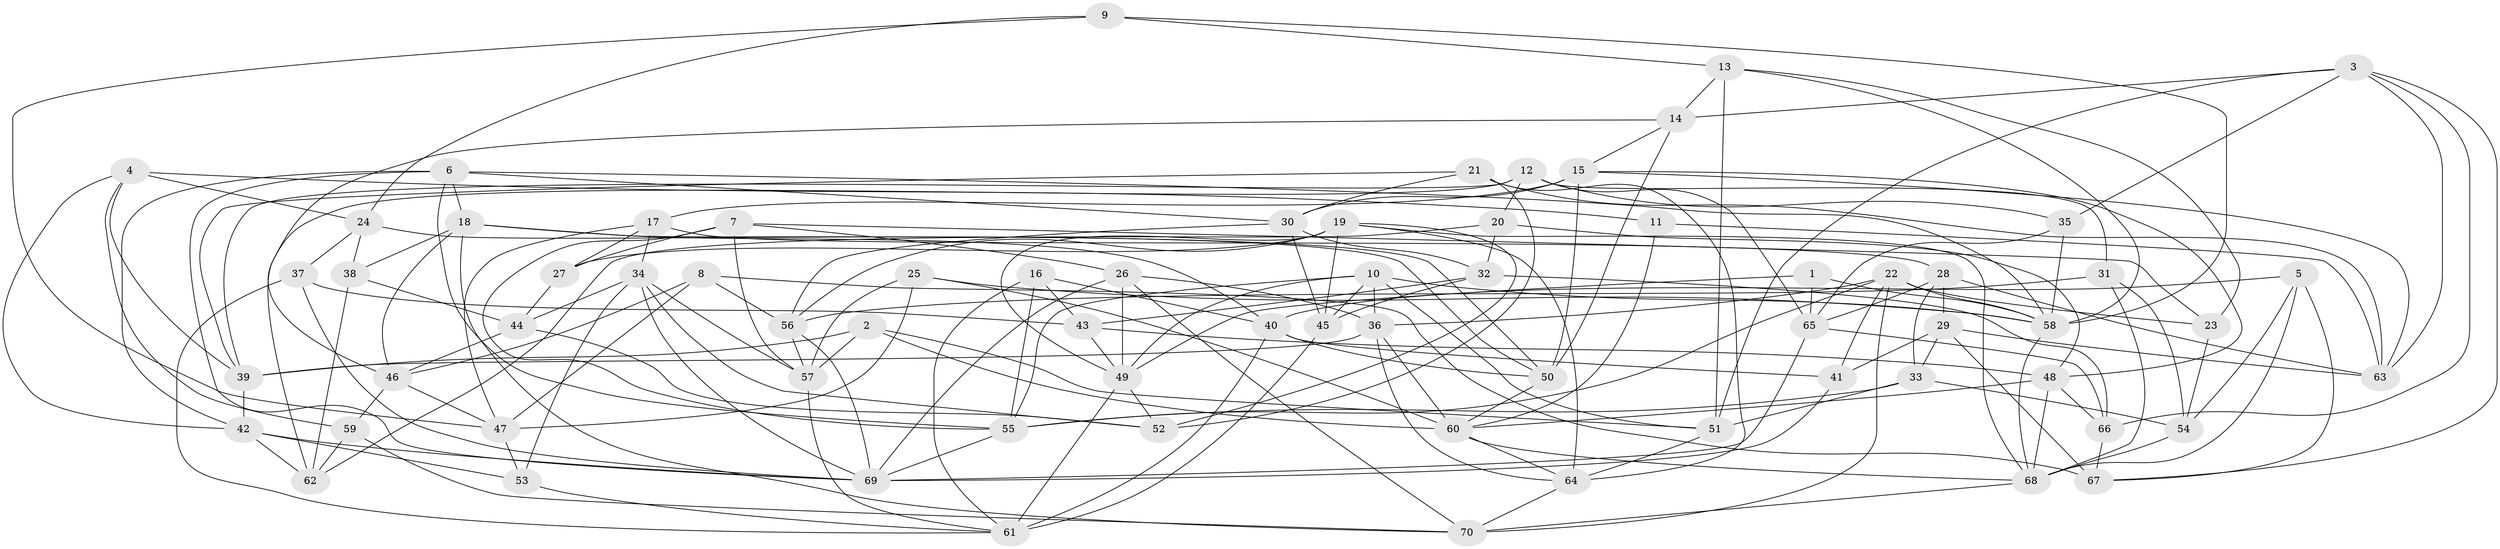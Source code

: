 // original degree distribution, {4: 1.0}
// Generated by graph-tools (version 1.1) at 2025/02/03/09/25 03:02:54]
// undirected, 70 vertices, 188 edges
graph export_dot {
graph [start="1"]
  node [color=gray90,style=filled];
  1;
  2;
  3;
  4;
  5;
  6;
  7;
  8;
  9;
  10;
  11;
  12;
  13;
  14;
  15;
  16;
  17;
  18;
  19;
  20;
  21;
  22;
  23;
  24;
  25;
  26;
  27;
  28;
  29;
  30;
  31;
  32;
  33;
  34;
  35;
  36;
  37;
  38;
  39;
  40;
  41;
  42;
  43;
  44;
  45;
  46;
  47;
  48;
  49;
  50;
  51;
  52;
  53;
  54;
  55;
  56;
  57;
  58;
  59;
  60;
  61;
  62;
  63;
  64;
  65;
  66;
  67;
  68;
  69;
  70;
  1 -- 49 [weight=2.0];
  1 -- 58 [weight=1.0];
  1 -- 65 [weight=1.0];
  2 -- 39 [weight=1.0];
  2 -- 51 [weight=1.0];
  2 -- 57 [weight=1.0];
  2 -- 60 [weight=1.0];
  3 -- 14 [weight=1.0];
  3 -- 35 [weight=1.0];
  3 -- 51 [weight=1.0];
  3 -- 63 [weight=1.0];
  3 -- 66 [weight=1.0];
  3 -- 67 [weight=1.0];
  4 -- 11 [weight=2.0];
  4 -- 24 [weight=1.0];
  4 -- 39 [weight=1.0];
  4 -- 42 [weight=1.0];
  4 -- 59 [weight=1.0];
  5 -- 40 [weight=1.0];
  5 -- 54 [weight=1.0];
  5 -- 67 [weight=1.0];
  5 -- 68 [weight=1.0];
  6 -- 18 [weight=1.0];
  6 -- 30 [weight=1.0];
  6 -- 42 [weight=1.0];
  6 -- 55 [weight=1.0];
  6 -- 58 [weight=1.0];
  6 -- 69 [weight=1.0];
  7 -- 23 [weight=1.0];
  7 -- 26 [weight=1.0];
  7 -- 27 [weight=2.0];
  7 -- 55 [weight=1.0];
  7 -- 57 [weight=1.0];
  8 -- 46 [weight=1.0];
  8 -- 47 [weight=1.0];
  8 -- 56 [weight=1.0];
  8 -- 67 [weight=1.0];
  9 -- 13 [weight=1.0];
  9 -- 24 [weight=2.0];
  9 -- 47 [weight=1.0];
  9 -- 58 [weight=2.0];
  10 -- 36 [weight=1.0];
  10 -- 45 [weight=1.0];
  10 -- 49 [weight=1.0];
  10 -- 51 [weight=1.0];
  10 -- 55 [weight=1.0];
  10 -- 58 [weight=1.0];
  11 -- 60 [weight=1.0];
  11 -- 63 [weight=1.0];
  12 -- 20 [weight=1.0];
  12 -- 31 [weight=1.0];
  12 -- 35 [weight=1.0];
  12 -- 39 [weight=1.0];
  12 -- 62 [weight=1.0];
  12 -- 65 [weight=1.0];
  13 -- 14 [weight=2.0];
  13 -- 23 [weight=1.0];
  13 -- 51 [weight=1.0];
  13 -- 58 [weight=1.0];
  14 -- 15 [weight=1.0];
  14 -- 46 [weight=1.0];
  14 -- 50 [weight=1.0];
  15 -- 17 [weight=1.0];
  15 -- 30 [weight=1.0];
  15 -- 48 [weight=1.0];
  15 -- 50 [weight=1.0];
  15 -- 63 [weight=1.0];
  16 -- 40 [weight=1.0];
  16 -- 43 [weight=1.0];
  16 -- 55 [weight=1.0];
  16 -- 61 [weight=1.0];
  17 -- 27 [weight=1.0];
  17 -- 28 [weight=2.0];
  17 -- 34 [weight=1.0];
  17 -- 47 [weight=1.0];
  18 -- 38 [weight=1.0];
  18 -- 40 [weight=1.0];
  18 -- 46 [weight=1.0];
  18 -- 50 [weight=1.0];
  18 -- 70 [weight=1.0];
  19 -- 27 [weight=2.0];
  19 -- 45 [weight=1.0];
  19 -- 49 [weight=1.0];
  19 -- 52 [weight=1.0];
  19 -- 56 [weight=1.0];
  19 -- 64 [weight=1.0];
  19 -- 68 [weight=1.0];
  20 -- 32 [weight=1.0];
  20 -- 48 [weight=1.0];
  20 -- 62 [weight=1.0];
  21 -- 30 [weight=1.0];
  21 -- 39 [weight=1.0];
  21 -- 52 [weight=2.0];
  21 -- 63 [weight=1.0];
  21 -- 64 [weight=1.0];
  22 -- 23 [weight=1.0];
  22 -- 36 [weight=1.0];
  22 -- 41 [weight=1.0];
  22 -- 55 [weight=1.0];
  22 -- 58 [weight=1.0];
  22 -- 70 [weight=1.0];
  23 -- 54 [weight=1.0];
  24 -- 37 [weight=1.0];
  24 -- 38 [weight=1.0];
  24 -- 50 [weight=1.0];
  25 -- 47 [weight=1.0];
  25 -- 57 [weight=1.0];
  25 -- 58 [weight=1.0];
  25 -- 60 [weight=1.0];
  26 -- 36 [weight=1.0];
  26 -- 49 [weight=2.0];
  26 -- 69 [weight=1.0];
  26 -- 70 [weight=1.0];
  27 -- 44 [weight=1.0];
  28 -- 29 [weight=1.0];
  28 -- 33 [weight=1.0];
  28 -- 63 [weight=1.0];
  28 -- 65 [weight=1.0];
  29 -- 33 [weight=1.0];
  29 -- 41 [weight=1.0];
  29 -- 63 [weight=1.0];
  29 -- 67 [weight=2.0];
  30 -- 32 [weight=1.0];
  30 -- 45 [weight=1.0];
  30 -- 56 [weight=1.0];
  31 -- 54 [weight=1.0];
  31 -- 56 [weight=1.0];
  31 -- 68 [weight=1.0];
  32 -- 43 [weight=1.0];
  32 -- 45 [weight=1.0];
  32 -- 66 [weight=2.0];
  33 -- 51 [weight=1.0];
  33 -- 54 [weight=2.0];
  33 -- 55 [weight=1.0];
  34 -- 44 [weight=1.0];
  34 -- 52 [weight=1.0];
  34 -- 53 [weight=1.0];
  34 -- 57 [weight=1.0];
  34 -- 69 [weight=1.0];
  35 -- 58 [weight=1.0];
  35 -- 65 [weight=1.0];
  36 -- 39 [weight=1.0];
  36 -- 60 [weight=1.0];
  36 -- 64 [weight=1.0];
  37 -- 43 [weight=1.0];
  37 -- 61 [weight=1.0];
  37 -- 69 [weight=1.0];
  38 -- 44 [weight=2.0];
  38 -- 62 [weight=2.0];
  39 -- 42 [weight=1.0];
  40 -- 41 [weight=1.0];
  40 -- 50 [weight=1.0];
  40 -- 61 [weight=1.0];
  41 -- 69 [weight=1.0];
  42 -- 53 [weight=1.0];
  42 -- 62 [weight=1.0];
  42 -- 69 [weight=1.0];
  43 -- 48 [weight=1.0];
  43 -- 49 [weight=2.0];
  44 -- 46 [weight=1.0];
  44 -- 52 [weight=1.0];
  45 -- 61 [weight=2.0];
  46 -- 47 [weight=1.0];
  46 -- 59 [weight=1.0];
  47 -- 53 [weight=1.0];
  48 -- 60 [weight=1.0];
  48 -- 66 [weight=1.0];
  48 -- 68 [weight=1.0];
  49 -- 52 [weight=1.0];
  49 -- 61 [weight=1.0];
  50 -- 60 [weight=1.0];
  51 -- 64 [weight=1.0];
  53 -- 61 [weight=1.0];
  54 -- 68 [weight=1.0];
  55 -- 69 [weight=2.0];
  56 -- 57 [weight=1.0];
  56 -- 69 [weight=1.0];
  57 -- 61 [weight=1.0];
  58 -- 68 [weight=1.0];
  59 -- 62 [weight=1.0];
  59 -- 70 [weight=1.0];
  60 -- 64 [weight=1.0];
  60 -- 68 [weight=1.0];
  64 -- 70 [weight=1.0];
  65 -- 66 [weight=1.0];
  65 -- 69 [weight=1.0];
  66 -- 67 [weight=1.0];
  68 -- 70 [weight=1.0];
}
